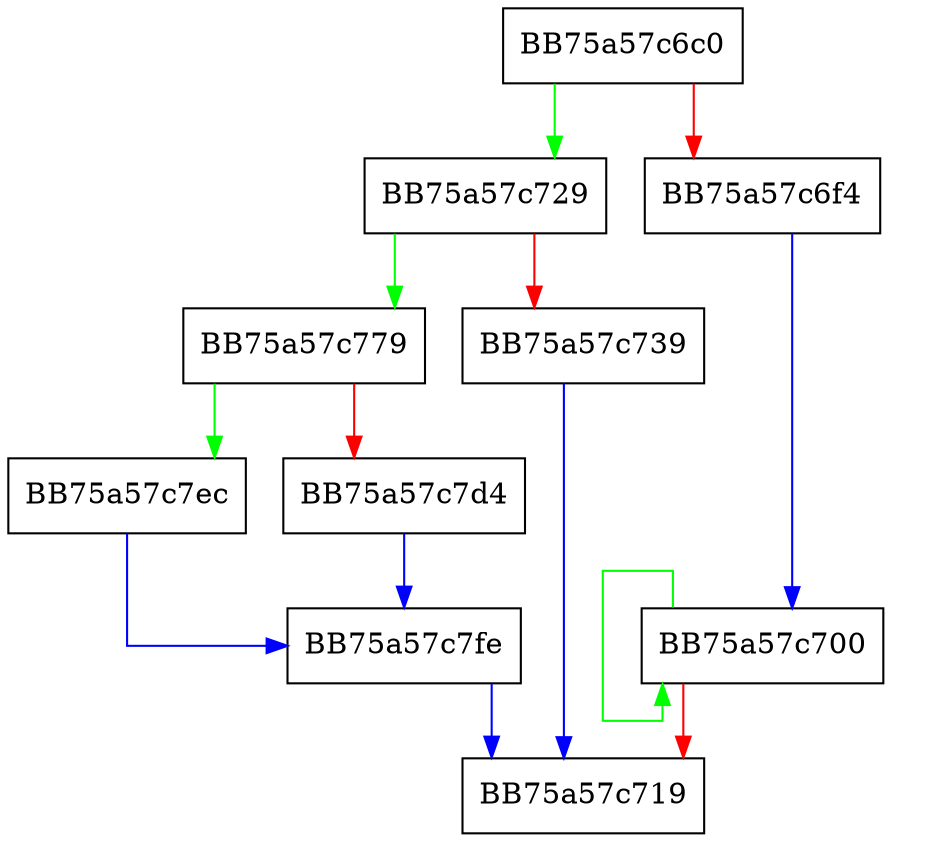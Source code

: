 digraph SSE_pshufd {
  node [shape="box"];
  graph [splines=ortho];
  BB75a57c6c0 -> BB75a57c729 [color="green"];
  BB75a57c6c0 -> BB75a57c6f4 [color="red"];
  BB75a57c6f4 -> BB75a57c700 [color="blue"];
  BB75a57c700 -> BB75a57c700 [color="green"];
  BB75a57c700 -> BB75a57c719 [color="red"];
  BB75a57c729 -> BB75a57c779 [color="green"];
  BB75a57c729 -> BB75a57c739 [color="red"];
  BB75a57c739 -> BB75a57c719 [color="blue"];
  BB75a57c779 -> BB75a57c7ec [color="green"];
  BB75a57c779 -> BB75a57c7d4 [color="red"];
  BB75a57c7d4 -> BB75a57c7fe [color="blue"];
  BB75a57c7ec -> BB75a57c7fe [color="blue"];
  BB75a57c7fe -> BB75a57c719 [color="blue"];
}